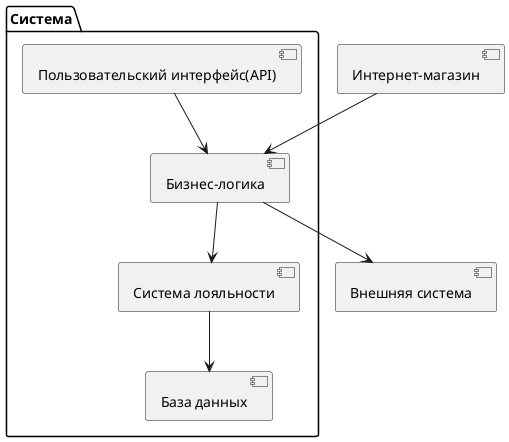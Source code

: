 @startuml "Логические компоненты системы"

package "Система" {
    [Пользовательский интерфейс(API)] --> [Бизнес-логика]
    [Бизнес-логика] --> [Система лояльности]
    [Система лояльности] --> [База данных]
}

[Бизнес-логика] --> [Внешняя система]
[Интернет-магазин] --> [Бизнес-логика]

@enduml